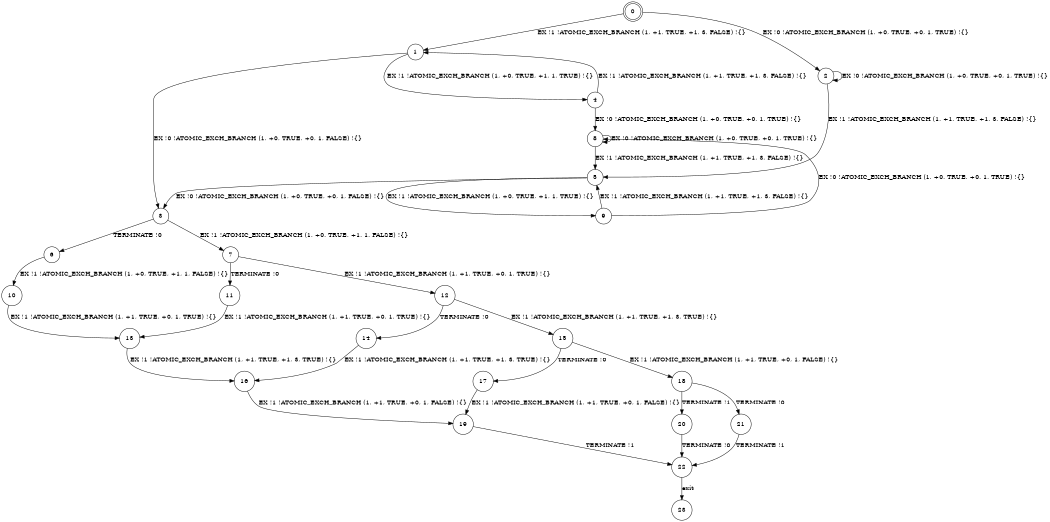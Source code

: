 digraph BCG {
size = "7, 10.5";
center = TRUE;
node [shape = circle];
0 [peripheries = 2];
0 -> 1 [label = "EX !1 !ATOMIC_EXCH_BRANCH (1, +1, TRUE, +1, 3, FALSE) !{}"];
0 -> 2 [label = "EX !0 !ATOMIC_EXCH_BRANCH (1, +0, TRUE, +0, 1, TRUE) !{}"];
1 -> 3 [label = "EX !0 !ATOMIC_EXCH_BRANCH (1, +0, TRUE, +0, 1, FALSE) !{}"];
1 -> 4 [label = "EX !1 !ATOMIC_EXCH_BRANCH (1, +0, TRUE, +1, 1, TRUE) !{}"];
2 -> 5 [label = "EX !1 !ATOMIC_EXCH_BRANCH (1, +1, TRUE, +1, 3, FALSE) !{}"];
2 -> 2 [label = "EX !0 !ATOMIC_EXCH_BRANCH (1, +0, TRUE, +0, 1, TRUE) !{}"];
3 -> 6 [label = "TERMINATE !0"];
3 -> 7 [label = "EX !1 !ATOMIC_EXCH_BRANCH (1, +0, TRUE, +1, 1, FALSE) !{}"];
4 -> 8 [label = "EX !0 !ATOMIC_EXCH_BRANCH (1, +0, TRUE, +0, 1, TRUE) !{}"];
4 -> 1 [label = "EX !1 !ATOMIC_EXCH_BRANCH (1, +1, TRUE, +1, 3, FALSE) !{}"];
5 -> 9 [label = "EX !1 !ATOMIC_EXCH_BRANCH (1, +0, TRUE, +1, 1, TRUE) !{}"];
5 -> 3 [label = "EX !0 !ATOMIC_EXCH_BRANCH (1, +0, TRUE, +0, 1, FALSE) !{}"];
6 -> 10 [label = "EX !1 !ATOMIC_EXCH_BRANCH (1, +0, TRUE, +1, 1, FALSE) !{}"];
7 -> 11 [label = "TERMINATE !0"];
7 -> 12 [label = "EX !1 !ATOMIC_EXCH_BRANCH (1, +1, TRUE, +0, 1, TRUE) !{}"];
8 -> 5 [label = "EX !1 !ATOMIC_EXCH_BRANCH (1, +1, TRUE, +1, 3, FALSE) !{}"];
8 -> 8 [label = "EX !0 !ATOMIC_EXCH_BRANCH (1, +0, TRUE, +0, 1, TRUE) !{}"];
9 -> 5 [label = "EX !1 !ATOMIC_EXCH_BRANCH (1, +1, TRUE, +1, 3, FALSE) !{}"];
9 -> 8 [label = "EX !0 !ATOMIC_EXCH_BRANCH (1, +0, TRUE, +0, 1, TRUE) !{}"];
10 -> 13 [label = "EX !1 !ATOMIC_EXCH_BRANCH (1, +1, TRUE, +0, 1, TRUE) !{}"];
11 -> 13 [label = "EX !1 !ATOMIC_EXCH_BRANCH (1, +1, TRUE, +0, 1, TRUE) !{}"];
12 -> 14 [label = "TERMINATE !0"];
12 -> 15 [label = "EX !1 !ATOMIC_EXCH_BRANCH (1, +1, TRUE, +1, 3, TRUE) !{}"];
13 -> 16 [label = "EX !1 !ATOMIC_EXCH_BRANCH (1, +1, TRUE, +1, 3, TRUE) !{}"];
14 -> 16 [label = "EX !1 !ATOMIC_EXCH_BRANCH (1, +1, TRUE, +1, 3, TRUE) !{}"];
15 -> 17 [label = "TERMINATE !0"];
15 -> 18 [label = "EX !1 !ATOMIC_EXCH_BRANCH (1, +1, TRUE, +0, 1, FALSE) !{}"];
16 -> 19 [label = "EX !1 !ATOMIC_EXCH_BRANCH (1, +1, TRUE, +0, 1, FALSE) !{}"];
17 -> 19 [label = "EX !1 !ATOMIC_EXCH_BRANCH (1, +1, TRUE, +0, 1, FALSE) !{}"];
18 -> 20 [label = "TERMINATE !1"];
18 -> 21 [label = "TERMINATE !0"];
19 -> 22 [label = "TERMINATE !1"];
20 -> 22 [label = "TERMINATE !0"];
21 -> 22 [label = "TERMINATE !1"];
22 -> 23 [label = "exit"];
}
